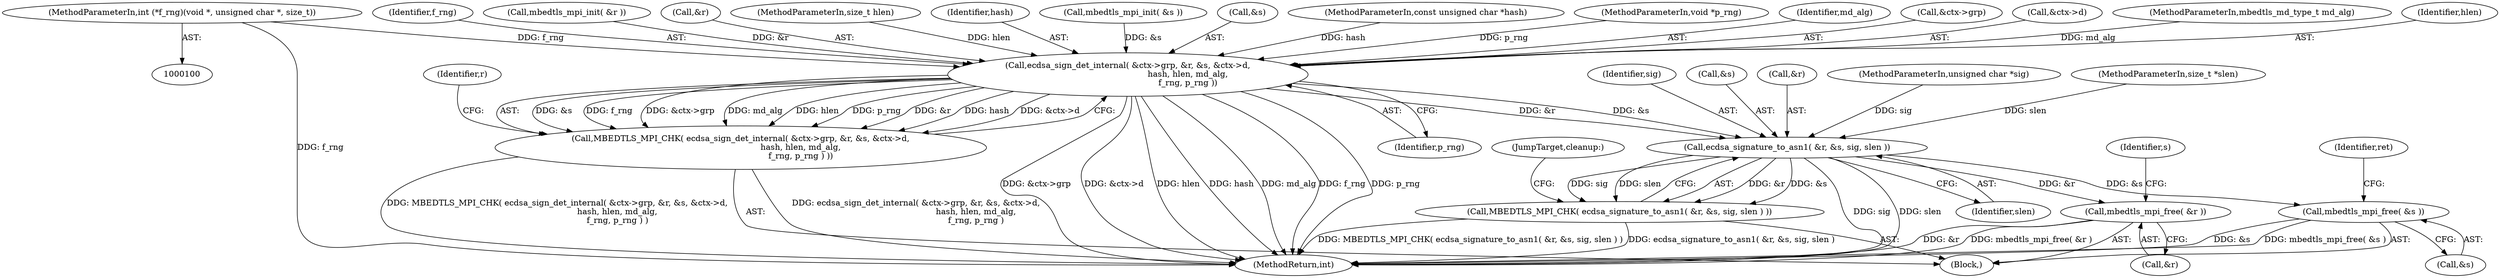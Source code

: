 digraph "0_mbedtls_298a43a77ec0ed2c19a8c924ddd8571ef3e65dfd_1@pointer" {
"1000107" [label="(MethodParameterIn,int (*f_rng)(void *, unsigned char *, size_t))"];
"1000120" [label="(Call,ecdsa_sign_det_internal( &ctx->grp, &r, &s, &ctx->d,\n                                              hash, hlen, md_alg,\n                                              f_rng, p_rng ))"];
"1000119" [label="(Call,MBEDTLS_MPI_CHK( ecdsa_sign_det_internal( &ctx->grp, &r, &s, &ctx->d,\n                                              hash, hlen, md_alg,\n                                              f_rng, p_rng ) ))"];
"1000139" [label="(Call,ecdsa_signature_to_asn1( &r, &s, sig, slen ))"];
"1000138" [label="(Call,MBEDTLS_MPI_CHK( ecdsa_signature_to_asn1( &r, &s, sig, slen ) ))"];
"1000147" [label="(Call,mbedtls_mpi_free( &r ))"];
"1000150" [label="(Call,mbedtls_mpi_free( &s ))"];
"1000137" [label="(Identifier,p_rng)"];
"1000134" [label="(Identifier,hlen)"];
"1000148" [label="(Call,&r)"];
"1000136" [label="(Identifier,f_rng)"];
"1000146" [label="(JumpTarget,cleanup:)"];
"1000151" [label="(Call,&s)"];
"1000113" [label="(Call,mbedtls_mpi_init( &r ))"];
"1000125" [label="(Call,&r)"];
"1000104" [label="(MethodParameterIn,size_t hlen)"];
"1000107" [label="(MethodParameterIn,int (*f_rng)(void *, unsigned char *, size_t))"];
"1000133" [label="(Identifier,hash)"];
"1000145" [label="(Identifier,slen)"];
"1000116" [label="(Call,mbedtls_mpi_init( &s ))"];
"1000120" [label="(Call,ecdsa_sign_det_internal( &ctx->grp, &r, &s, &ctx->d,\n                                              hash, hlen, md_alg,\n                                              f_rng, p_rng ))"];
"1000127" [label="(Call,&s)"];
"1000144" [label="(Identifier,sig)"];
"1000142" [label="(Call,&s)"];
"1000103" [label="(MethodParameterIn,const unsigned char *hash)"];
"1000147" [label="(Call,mbedtls_mpi_free( &r ))"];
"1000152" [label="(Identifier,s)"];
"1000150" [label="(Call,mbedtls_mpi_free( &s ))"];
"1000140" [label="(Call,&r)"];
"1000108" [label="(MethodParameterIn,void *p_rng)"];
"1000141" [label="(Identifier,r)"];
"1000135" [label="(Identifier,md_alg)"];
"1000139" [label="(Call,ecdsa_signature_to_asn1( &r, &s, sig, slen ))"];
"1000121" [label="(Call,&ctx->grp)"];
"1000119" [label="(Call,MBEDTLS_MPI_CHK( ecdsa_sign_det_internal( &ctx->grp, &r, &s, &ctx->d,\n                                              hash, hlen, md_alg,\n                                              f_rng, p_rng ) ))"];
"1000129" [label="(Call,&ctx->d)"];
"1000155" [label="(MethodReturn,int)"];
"1000138" [label="(Call,MBEDTLS_MPI_CHK( ecdsa_signature_to_asn1( &r, &s, sig, slen ) ))"];
"1000105" [label="(MethodParameterIn,unsigned char *sig)"];
"1000109" [label="(Block,)"];
"1000154" [label="(Identifier,ret)"];
"1000106" [label="(MethodParameterIn,size_t *slen)"];
"1000102" [label="(MethodParameterIn,mbedtls_md_type_t md_alg)"];
"1000107" -> "1000100"  [label="AST: "];
"1000107" -> "1000155"  [label="DDG: f_rng"];
"1000107" -> "1000120"  [label="DDG: f_rng"];
"1000120" -> "1000119"  [label="AST: "];
"1000120" -> "1000137"  [label="CFG: "];
"1000121" -> "1000120"  [label="AST: "];
"1000125" -> "1000120"  [label="AST: "];
"1000127" -> "1000120"  [label="AST: "];
"1000129" -> "1000120"  [label="AST: "];
"1000133" -> "1000120"  [label="AST: "];
"1000134" -> "1000120"  [label="AST: "];
"1000135" -> "1000120"  [label="AST: "];
"1000136" -> "1000120"  [label="AST: "];
"1000137" -> "1000120"  [label="AST: "];
"1000119" -> "1000120"  [label="CFG: "];
"1000120" -> "1000155"  [label="DDG: &ctx->grp"];
"1000120" -> "1000155"  [label="DDG: &ctx->d"];
"1000120" -> "1000155"  [label="DDG: hlen"];
"1000120" -> "1000155"  [label="DDG: hash"];
"1000120" -> "1000155"  [label="DDG: md_alg"];
"1000120" -> "1000155"  [label="DDG: f_rng"];
"1000120" -> "1000155"  [label="DDG: p_rng"];
"1000120" -> "1000119"  [label="DDG: &s"];
"1000120" -> "1000119"  [label="DDG: f_rng"];
"1000120" -> "1000119"  [label="DDG: &ctx->grp"];
"1000120" -> "1000119"  [label="DDG: md_alg"];
"1000120" -> "1000119"  [label="DDG: hlen"];
"1000120" -> "1000119"  [label="DDG: p_rng"];
"1000120" -> "1000119"  [label="DDG: &r"];
"1000120" -> "1000119"  [label="DDG: hash"];
"1000120" -> "1000119"  [label="DDG: &ctx->d"];
"1000113" -> "1000120"  [label="DDG: &r"];
"1000116" -> "1000120"  [label="DDG: &s"];
"1000103" -> "1000120"  [label="DDG: hash"];
"1000104" -> "1000120"  [label="DDG: hlen"];
"1000102" -> "1000120"  [label="DDG: md_alg"];
"1000108" -> "1000120"  [label="DDG: p_rng"];
"1000120" -> "1000139"  [label="DDG: &r"];
"1000120" -> "1000139"  [label="DDG: &s"];
"1000119" -> "1000109"  [label="AST: "];
"1000141" -> "1000119"  [label="CFG: "];
"1000119" -> "1000155"  [label="DDG: MBEDTLS_MPI_CHK( ecdsa_sign_det_internal( &ctx->grp, &r, &s, &ctx->d,\n                                              hash, hlen, md_alg,\n                                              f_rng, p_rng ) )"];
"1000119" -> "1000155"  [label="DDG: ecdsa_sign_det_internal( &ctx->grp, &r, &s, &ctx->d,\n                                              hash, hlen, md_alg,\n                                              f_rng, p_rng )"];
"1000139" -> "1000138"  [label="AST: "];
"1000139" -> "1000145"  [label="CFG: "];
"1000140" -> "1000139"  [label="AST: "];
"1000142" -> "1000139"  [label="AST: "];
"1000144" -> "1000139"  [label="AST: "];
"1000145" -> "1000139"  [label="AST: "];
"1000138" -> "1000139"  [label="CFG: "];
"1000139" -> "1000155"  [label="DDG: sig"];
"1000139" -> "1000155"  [label="DDG: slen"];
"1000139" -> "1000138"  [label="DDG: &r"];
"1000139" -> "1000138"  [label="DDG: &s"];
"1000139" -> "1000138"  [label="DDG: sig"];
"1000139" -> "1000138"  [label="DDG: slen"];
"1000105" -> "1000139"  [label="DDG: sig"];
"1000106" -> "1000139"  [label="DDG: slen"];
"1000139" -> "1000147"  [label="DDG: &r"];
"1000139" -> "1000150"  [label="DDG: &s"];
"1000138" -> "1000109"  [label="AST: "];
"1000146" -> "1000138"  [label="CFG: "];
"1000138" -> "1000155"  [label="DDG: ecdsa_signature_to_asn1( &r, &s, sig, slen )"];
"1000138" -> "1000155"  [label="DDG: MBEDTLS_MPI_CHK( ecdsa_signature_to_asn1( &r, &s, sig, slen ) )"];
"1000147" -> "1000109"  [label="AST: "];
"1000147" -> "1000148"  [label="CFG: "];
"1000148" -> "1000147"  [label="AST: "];
"1000152" -> "1000147"  [label="CFG: "];
"1000147" -> "1000155"  [label="DDG: &r"];
"1000147" -> "1000155"  [label="DDG: mbedtls_mpi_free( &r )"];
"1000150" -> "1000109"  [label="AST: "];
"1000150" -> "1000151"  [label="CFG: "];
"1000151" -> "1000150"  [label="AST: "];
"1000154" -> "1000150"  [label="CFG: "];
"1000150" -> "1000155"  [label="DDG: mbedtls_mpi_free( &s )"];
"1000150" -> "1000155"  [label="DDG: &s"];
}
